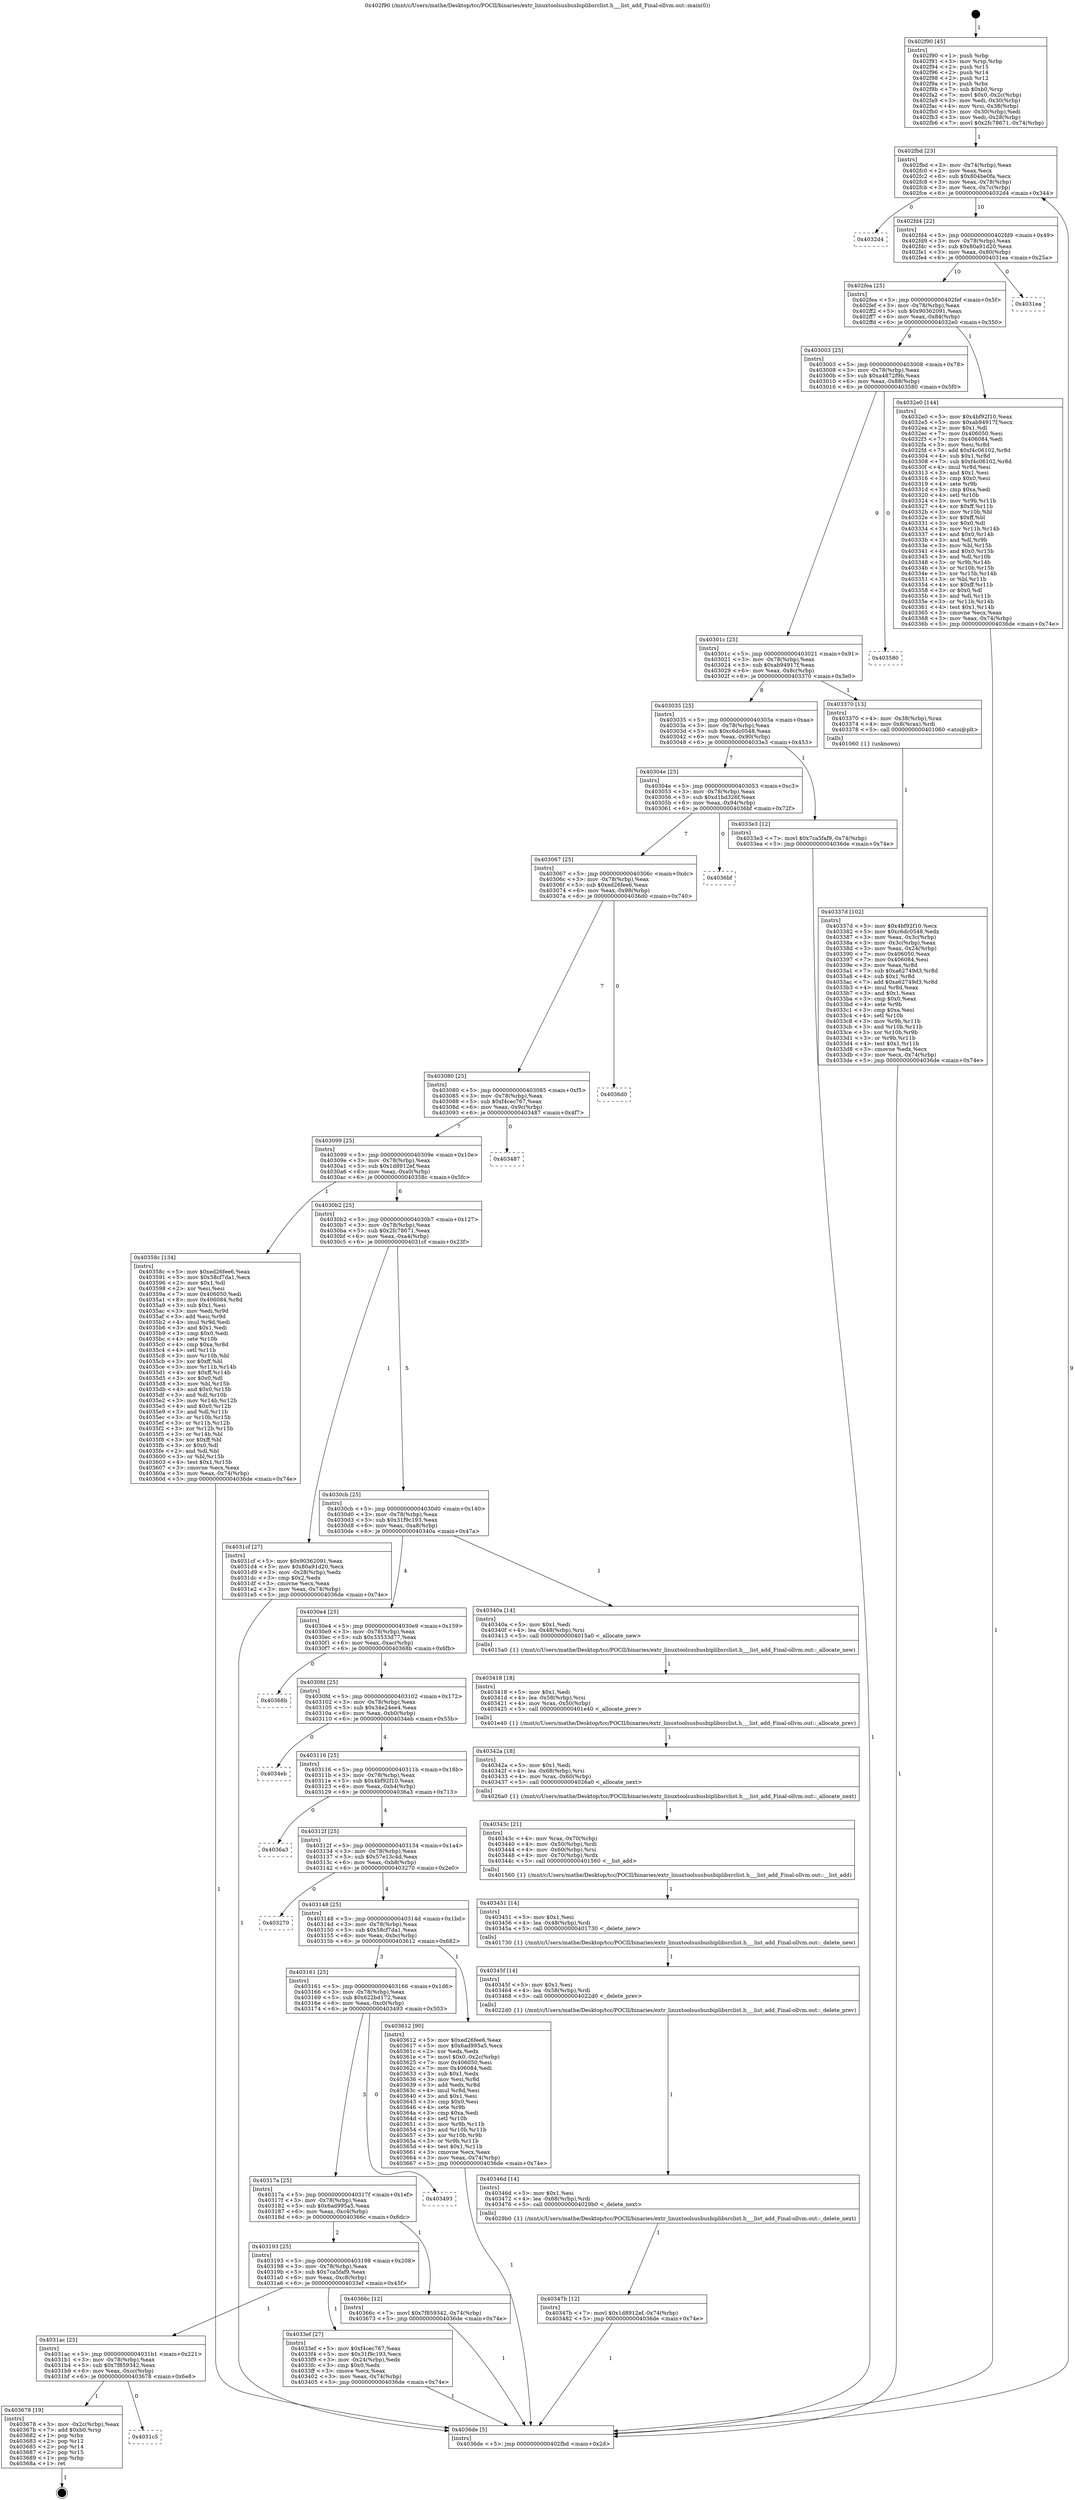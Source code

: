 digraph "0x402f90" {
  label = "0x402f90 (/mnt/c/Users/mathe/Desktop/tcc/POCII/binaries/extr_linuxtoolsusbusbiplibsrclist.h___list_add_Final-ollvm.out::main(0))"
  labelloc = "t"
  node[shape=record]

  Entry [label="",width=0.3,height=0.3,shape=circle,fillcolor=black,style=filled]
  "0x402fbd" [label="{
     0x402fbd [23]\l
     | [instrs]\l
     &nbsp;&nbsp;0x402fbd \<+3\>: mov -0x74(%rbp),%eax\l
     &nbsp;&nbsp;0x402fc0 \<+2\>: mov %eax,%ecx\l
     &nbsp;&nbsp;0x402fc2 \<+6\>: sub $0x804be0fa,%ecx\l
     &nbsp;&nbsp;0x402fc8 \<+3\>: mov %eax,-0x78(%rbp)\l
     &nbsp;&nbsp;0x402fcb \<+3\>: mov %ecx,-0x7c(%rbp)\l
     &nbsp;&nbsp;0x402fce \<+6\>: je 00000000004032d4 \<main+0x344\>\l
  }"]
  "0x4032d4" [label="{
     0x4032d4\l
  }", style=dashed]
  "0x402fd4" [label="{
     0x402fd4 [22]\l
     | [instrs]\l
     &nbsp;&nbsp;0x402fd4 \<+5\>: jmp 0000000000402fd9 \<main+0x49\>\l
     &nbsp;&nbsp;0x402fd9 \<+3\>: mov -0x78(%rbp),%eax\l
     &nbsp;&nbsp;0x402fdc \<+5\>: sub $0x80a91d20,%eax\l
     &nbsp;&nbsp;0x402fe1 \<+3\>: mov %eax,-0x80(%rbp)\l
     &nbsp;&nbsp;0x402fe4 \<+6\>: je 00000000004031ea \<main+0x25a\>\l
  }"]
  Exit [label="",width=0.3,height=0.3,shape=circle,fillcolor=black,style=filled,peripheries=2]
  "0x4031ea" [label="{
     0x4031ea\l
  }", style=dashed]
  "0x402fea" [label="{
     0x402fea [25]\l
     | [instrs]\l
     &nbsp;&nbsp;0x402fea \<+5\>: jmp 0000000000402fef \<main+0x5f\>\l
     &nbsp;&nbsp;0x402fef \<+3\>: mov -0x78(%rbp),%eax\l
     &nbsp;&nbsp;0x402ff2 \<+5\>: sub $0x90362091,%eax\l
     &nbsp;&nbsp;0x402ff7 \<+6\>: mov %eax,-0x84(%rbp)\l
     &nbsp;&nbsp;0x402ffd \<+6\>: je 00000000004032e0 \<main+0x350\>\l
  }"]
  "0x4031c5" [label="{
     0x4031c5\l
  }", style=dashed]
  "0x4032e0" [label="{
     0x4032e0 [144]\l
     | [instrs]\l
     &nbsp;&nbsp;0x4032e0 \<+5\>: mov $0x4bf92f10,%eax\l
     &nbsp;&nbsp;0x4032e5 \<+5\>: mov $0xab94917f,%ecx\l
     &nbsp;&nbsp;0x4032ea \<+2\>: mov $0x1,%dl\l
     &nbsp;&nbsp;0x4032ec \<+7\>: mov 0x406050,%esi\l
     &nbsp;&nbsp;0x4032f3 \<+7\>: mov 0x406084,%edi\l
     &nbsp;&nbsp;0x4032fa \<+3\>: mov %esi,%r8d\l
     &nbsp;&nbsp;0x4032fd \<+7\>: add $0xf4c06102,%r8d\l
     &nbsp;&nbsp;0x403304 \<+4\>: sub $0x1,%r8d\l
     &nbsp;&nbsp;0x403308 \<+7\>: sub $0xf4c06102,%r8d\l
     &nbsp;&nbsp;0x40330f \<+4\>: imul %r8d,%esi\l
     &nbsp;&nbsp;0x403313 \<+3\>: and $0x1,%esi\l
     &nbsp;&nbsp;0x403316 \<+3\>: cmp $0x0,%esi\l
     &nbsp;&nbsp;0x403319 \<+4\>: sete %r9b\l
     &nbsp;&nbsp;0x40331d \<+3\>: cmp $0xa,%edi\l
     &nbsp;&nbsp;0x403320 \<+4\>: setl %r10b\l
     &nbsp;&nbsp;0x403324 \<+3\>: mov %r9b,%r11b\l
     &nbsp;&nbsp;0x403327 \<+4\>: xor $0xff,%r11b\l
     &nbsp;&nbsp;0x40332b \<+3\>: mov %r10b,%bl\l
     &nbsp;&nbsp;0x40332e \<+3\>: xor $0xff,%bl\l
     &nbsp;&nbsp;0x403331 \<+3\>: xor $0x0,%dl\l
     &nbsp;&nbsp;0x403334 \<+3\>: mov %r11b,%r14b\l
     &nbsp;&nbsp;0x403337 \<+4\>: and $0x0,%r14b\l
     &nbsp;&nbsp;0x40333b \<+3\>: and %dl,%r9b\l
     &nbsp;&nbsp;0x40333e \<+3\>: mov %bl,%r15b\l
     &nbsp;&nbsp;0x403341 \<+4\>: and $0x0,%r15b\l
     &nbsp;&nbsp;0x403345 \<+3\>: and %dl,%r10b\l
     &nbsp;&nbsp;0x403348 \<+3\>: or %r9b,%r14b\l
     &nbsp;&nbsp;0x40334b \<+3\>: or %r10b,%r15b\l
     &nbsp;&nbsp;0x40334e \<+3\>: xor %r15b,%r14b\l
     &nbsp;&nbsp;0x403351 \<+3\>: or %bl,%r11b\l
     &nbsp;&nbsp;0x403354 \<+4\>: xor $0xff,%r11b\l
     &nbsp;&nbsp;0x403358 \<+3\>: or $0x0,%dl\l
     &nbsp;&nbsp;0x40335b \<+3\>: and %dl,%r11b\l
     &nbsp;&nbsp;0x40335e \<+3\>: or %r11b,%r14b\l
     &nbsp;&nbsp;0x403361 \<+4\>: test $0x1,%r14b\l
     &nbsp;&nbsp;0x403365 \<+3\>: cmovne %ecx,%eax\l
     &nbsp;&nbsp;0x403368 \<+3\>: mov %eax,-0x74(%rbp)\l
     &nbsp;&nbsp;0x40336b \<+5\>: jmp 00000000004036de \<main+0x74e\>\l
  }"]
  "0x403003" [label="{
     0x403003 [25]\l
     | [instrs]\l
     &nbsp;&nbsp;0x403003 \<+5\>: jmp 0000000000403008 \<main+0x78\>\l
     &nbsp;&nbsp;0x403008 \<+3\>: mov -0x78(%rbp),%eax\l
     &nbsp;&nbsp;0x40300b \<+5\>: sub $0xa4872f9b,%eax\l
     &nbsp;&nbsp;0x403010 \<+6\>: mov %eax,-0x88(%rbp)\l
     &nbsp;&nbsp;0x403016 \<+6\>: je 0000000000403580 \<main+0x5f0\>\l
  }"]
  "0x403678" [label="{
     0x403678 [19]\l
     | [instrs]\l
     &nbsp;&nbsp;0x403678 \<+3\>: mov -0x2c(%rbp),%eax\l
     &nbsp;&nbsp;0x40367b \<+7\>: add $0xb0,%rsp\l
     &nbsp;&nbsp;0x403682 \<+1\>: pop %rbx\l
     &nbsp;&nbsp;0x403683 \<+2\>: pop %r12\l
     &nbsp;&nbsp;0x403685 \<+2\>: pop %r14\l
     &nbsp;&nbsp;0x403687 \<+2\>: pop %r15\l
     &nbsp;&nbsp;0x403689 \<+1\>: pop %rbp\l
     &nbsp;&nbsp;0x40368a \<+1\>: ret\l
  }"]
  "0x403580" [label="{
     0x403580\l
  }", style=dashed]
  "0x40301c" [label="{
     0x40301c [25]\l
     | [instrs]\l
     &nbsp;&nbsp;0x40301c \<+5\>: jmp 0000000000403021 \<main+0x91\>\l
     &nbsp;&nbsp;0x403021 \<+3\>: mov -0x78(%rbp),%eax\l
     &nbsp;&nbsp;0x403024 \<+5\>: sub $0xab94917f,%eax\l
     &nbsp;&nbsp;0x403029 \<+6\>: mov %eax,-0x8c(%rbp)\l
     &nbsp;&nbsp;0x40302f \<+6\>: je 0000000000403370 \<main+0x3e0\>\l
  }"]
  "0x40347b" [label="{
     0x40347b [12]\l
     | [instrs]\l
     &nbsp;&nbsp;0x40347b \<+7\>: movl $0x1d8912ef,-0x74(%rbp)\l
     &nbsp;&nbsp;0x403482 \<+5\>: jmp 00000000004036de \<main+0x74e\>\l
  }"]
  "0x403370" [label="{
     0x403370 [13]\l
     | [instrs]\l
     &nbsp;&nbsp;0x403370 \<+4\>: mov -0x38(%rbp),%rax\l
     &nbsp;&nbsp;0x403374 \<+4\>: mov 0x8(%rax),%rdi\l
     &nbsp;&nbsp;0x403378 \<+5\>: call 0000000000401060 \<atoi@plt\>\l
     | [calls]\l
     &nbsp;&nbsp;0x401060 \{1\} (unknown)\l
  }"]
  "0x403035" [label="{
     0x403035 [25]\l
     | [instrs]\l
     &nbsp;&nbsp;0x403035 \<+5\>: jmp 000000000040303a \<main+0xaa\>\l
     &nbsp;&nbsp;0x40303a \<+3\>: mov -0x78(%rbp),%eax\l
     &nbsp;&nbsp;0x40303d \<+5\>: sub $0xc6dc0548,%eax\l
     &nbsp;&nbsp;0x403042 \<+6\>: mov %eax,-0x90(%rbp)\l
     &nbsp;&nbsp;0x403048 \<+6\>: je 00000000004033e3 \<main+0x453\>\l
  }"]
  "0x40346d" [label="{
     0x40346d [14]\l
     | [instrs]\l
     &nbsp;&nbsp;0x40346d \<+5\>: mov $0x1,%esi\l
     &nbsp;&nbsp;0x403472 \<+4\>: lea -0x68(%rbp),%rdi\l
     &nbsp;&nbsp;0x403476 \<+5\>: call 00000000004029b0 \<_delete_next\>\l
     | [calls]\l
     &nbsp;&nbsp;0x4029b0 \{1\} (/mnt/c/Users/mathe/Desktop/tcc/POCII/binaries/extr_linuxtoolsusbusbiplibsrclist.h___list_add_Final-ollvm.out::_delete_next)\l
  }"]
  "0x4033e3" [label="{
     0x4033e3 [12]\l
     | [instrs]\l
     &nbsp;&nbsp;0x4033e3 \<+7\>: movl $0x7ca5faf9,-0x74(%rbp)\l
     &nbsp;&nbsp;0x4033ea \<+5\>: jmp 00000000004036de \<main+0x74e\>\l
  }"]
  "0x40304e" [label="{
     0x40304e [25]\l
     | [instrs]\l
     &nbsp;&nbsp;0x40304e \<+5\>: jmp 0000000000403053 \<main+0xc3\>\l
     &nbsp;&nbsp;0x403053 \<+3\>: mov -0x78(%rbp),%eax\l
     &nbsp;&nbsp;0x403056 \<+5\>: sub $0xd1bd326f,%eax\l
     &nbsp;&nbsp;0x40305b \<+6\>: mov %eax,-0x94(%rbp)\l
     &nbsp;&nbsp;0x403061 \<+6\>: je 00000000004036bf \<main+0x72f\>\l
  }"]
  "0x40345f" [label="{
     0x40345f [14]\l
     | [instrs]\l
     &nbsp;&nbsp;0x40345f \<+5\>: mov $0x1,%esi\l
     &nbsp;&nbsp;0x403464 \<+4\>: lea -0x58(%rbp),%rdi\l
     &nbsp;&nbsp;0x403468 \<+5\>: call 00000000004022d0 \<_delete_prev\>\l
     | [calls]\l
     &nbsp;&nbsp;0x4022d0 \{1\} (/mnt/c/Users/mathe/Desktop/tcc/POCII/binaries/extr_linuxtoolsusbusbiplibsrclist.h___list_add_Final-ollvm.out::_delete_prev)\l
  }"]
  "0x4036bf" [label="{
     0x4036bf\l
  }", style=dashed]
  "0x403067" [label="{
     0x403067 [25]\l
     | [instrs]\l
     &nbsp;&nbsp;0x403067 \<+5\>: jmp 000000000040306c \<main+0xdc\>\l
     &nbsp;&nbsp;0x40306c \<+3\>: mov -0x78(%rbp),%eax\l
     &nbsp;&nbsp;0x40306f \<+5\>: sub $0xed26fee6,%eax\l
     &nbsp;&nbsp;0x403074 \<+6\>: mov %eax,-0x98(%rbp)\l
     &nbsp;&nbsp;0x40307a \<+6\>: je 00000000004036d0 \<main+0x740\>\l
  }"]
  "0x403451" [label="{
     0x403451 [14]\l
     | [instrs]\l
     &nbsp;&nbsp;0x403451 \<+5\>: mov $0x1,%esi\l
     &nbsp;&nbsp;0x403456 \<+4\>: lea -0x48(%rbp),%rdi\l
     &nbsp;&nbsp;0x40345a \<+5\>: call 0000000000401730 \<_delete_new\>\l
     | [calls]\l
     &nbsp;&nbsp;0x401730 \{1\} (/mnt/c/Users/mathe/Desktop/tcc/POCII/binaries/extr_linuxtoolsusbusbiplibsrclist.h___list_add_Final-ollvm.out::_delete_new)\l
  }"]
  "0x4036d0" [label="{
     0x4036d0\l
  }", style=dashed]
  "0x403080" [label="{
     0x403080 [25]\l
     | [instrs]\l
     &nbsp;&nbsp;0x403080 \<+5\>: jmp 0000000000403085 \<main+0xf5\>\l
     &nbsp;&nbsp;0x403085 \<+3\>: mov -0x78(%rbp),%eax\l
     &nbsp;&nbsp;0x403088 \<+5\>: sub $0xf4cec767,%eax\l
     &nbsp;&nbsp;0x40308d \<+6\>: mov %eax,-0x9c(%rbp)\l
     &nbsp;&nbsp;0x403093 \<+6\>: je 0000000000403487 \<main+0x4f7\>\l
  }"]
  "0x40343c" [label="{
     0x40343c [21]\l
     | [instrs]\l
     &nbsp;&nbsp;0x40343c \<+4\>: mov %rax,-0x70(%rbp)\l
     &nbsp;&nbsp;0x403440 \<+4\>: mov -0x50(%rbp),%rdi\l
     &nbsp;&nbsp;0x403444 \<+4\>: mov -0x60(%rbp),%rsi\l
     &nbsp;&nbsp;0x403448 \<+4\>: mov -0x70(%rbp),%rdx\l
     &nbsp;&nbsp;0x40344c \<+5\>: call 0000000000401560 \<__list_add\>\l
     | [calls]\l
     &nbsp;&nbsp;0x401560 \{1\} (/mnt/c/Users/mathe/Desktop/tcc/POCII/binaries/extr_linuxtoolsusbusbiplibsrclist.h___list_add_Final-ollvm.out::__list_add)\l
  }"]
  "0x403487" [label="{
     0x403487\l
  }", style=dashed]
  "0x403099" [label="{
     0x403099 [25]\l
     | [instrs]\l
     &nbsp;&nbsp;0x403099 \<+5\>: jmp 000000000040309e \<main+0x10e\>\l
     &nbsp;&nbsp;0x40309e \<+3\>: mov -0x78(%rbp),%eax\l
     &nbsp;&nbsp;0x4030a1 \<+5\>: sub $0x1d8912ef,%eax\l
     &nbsp;&nbsp;0x4030a6 \<+6\>: mov %eax,-0xa0(%rbp)\l
     &nbsp;&nbsp;0x4030ac \<+6\>: je 000000000040358c \<main+0x5fc\>\l
  }"]
  "0x40342a" [label="{
     0x40342a [18]\l
     | [instrs]\l
     &nbsp;&nbsp;0x40342a \<+5\>: mov $0x1,%edi\l
     &nbsp;&nbsp;0x40342f \<+4\>: lea -0x68(%rbp),%rsi\l
     &nbsp;&nbsp;0x403433 \<+4\>: mov %rax,-0x60(%rbp)\l
     &nbsp;&nbsp;0x403437 \<+5\>: call 00000000004026a0 \<_allocate_next\>\l
     | [calls]\l
     &nbsp;&nbsp;0x4026a0 \{1\} (/mnt/c/Users/mathe/Desktop/tcc/POCII/binaries/extr_linuxtoolsusbusbiplibsrclist.h___list_add_Final-ollvm.out::_allocate_next)\l
  }"]
  "0x40358c" [label="{
     0x40358c [134]\l
     | [instrs]\l
     &nbsp;&nbsp;0x40358c \<+5\>: mov $0xed26fee6,%eax\l
     &nbsp;&nbsp;0x403591 \<+5\>: mov $0x58cf7da1,%ecx\l
     &nbsp;&nbsp;0x403596 \<+2\>: mov $0x1,%dl\l
     &nbsp;&nbsp;0x403598 \<+2\>: xor %esi,%esi\l
     &nbsp;&nbsp;0x40359a \<+7\>: mov 0x406050,%edi\l
     &nbsp;&nbsp;0x4035a1 \<+8\>: mov 0x406084,%r8d\l
     &nbsp;&nbsp;0x4035a9 \<+3\>: sub $0x1,%esi\l
     &nbsp;&nbsp;0x4035ac \<+3\>: mov %edi,%r9d\l
     &nbsp;&nbsp;0x4035af \<+3\>: add %esi,%r9d\l
     &nbsp;&nbsp;0x4035b2 \<+4\>: imul %r9d,%edi\l
     &nbsp;&nbsp;0x4035b6 \<+3\>: and $0x1,%edi\l
     &nbsp;&nbsp;0x4035b9 \<+3\>: cmp $0x0,%edi\l
     &nbsp;&nbsp;0x4035bc \<+4\>: sete %r10b\l
     &nbsp;&nbsp;0x4035c0 \<+4\>: cmp $0xa,%r8d\l
     &nbsp;&nbsp;0x4035c4 \<+4\>: setl %r11b\l
     &nbsp;&nbsp;0x4035c8 \<+3\>: mov %r10b,%bl\l
     &nbsp;&nbsp;0x4035cb \<+3\>: xor $0xff,%bl\l
     &nbsp;&nbsp;0x4035ce \<+3\>: mov %r11b,%r14b\l
     &nbsp;&nbsp;0x4035d1 \<+4\>: xor $0xff,%r14b\l
     &nbsp;&nbsp;0x4035d5 \<+3\>: xor $0x0,%dl\l
     &nbsp;&nbsp;0x4035d8 \<+3\>: mov %bl,%r15b\l
     &nbsp;&nbsp;0x4035db \<+4\>: and $0x0,%r15b\l
     &nbsp;&nbsp;0x4035df \<+3\>: and %dl,%r10b\l
     &nbsp;&nbsp;0x4035e2 \<+3\>: mov %r14b,%r12b\l
     &nbsp;&nbsp;0x4035e5 \<+4\>: and $0x0,%r12b\l
     &nbsp;&nbsp;0x4035e9 \<+3\>: and %dl,%r11b\l
     &nbsp;&nbsp;0x4035ec \<+3\>: or %r10b,%r15b\l
     &nbsp;&nbsp;0x4035ef \<+3\>: or %r11b,%r12b\l
     &nbsp;&nbsp;0x4035f2 \<+3\>: xor %r12b,%r15b\l
     &nbsp;&nbsp;0x4035f5 \<+3\>: or %r14b,%bl\l
     &nbsp;&nbsp;0x4035f8 \<+3\>: xor $0xff,%bl\l
     &nbsp;&nbsp;0x4035fb \<+3\>: or $0x0,%dl\l
     &nbsp;&nbsp;0x4035fe \<+2\>: and %dl,%bl\l
     &nbsp;&nbsp;0x403600 \<+3\>: or %bl,%r15b\l
     &nbsp;&nbsp;0x403603 \<+4\>: test $0x1,%r15b\l
     &nbsp;&nbsp;0x403607 \<+3\>: cmovne %ecx,%eax\l
     &nbsp;&nbsp;0x40360a \<+3\>: mov %eax,-0x74(%rbp)\l
     &nbsp;&nbsp;0x40360d \<+5\>: jmp 00000000004036de \<main+0x74e\>\l
  }"]
  "0x4030b2" [label="{
     0x4030b2 [25]\l
     | [instrs]\l
     &nbsp;&nbsp;0x4030b2 \<+5\>: jmp 00000000004030b7 \<main+0x127\>\l
     &nbsp;&nbsp;0x4030b7 \<+3\>: mov -0x78(%rbp),%eax\l
     &nbsp;&nbsp;0x4030ba \<+5\>: sub $0x2fc78671,%eax\l
     &nbsp;&nbsp;0x4030bf \<+6\>: mov %eax,-0xa4(%rbp)\l
     &nbsp;&nbsp;0x4030c5 \<+6\>: je 00000000004031cf \<main+0x23f\>\l
  }"]
  "0x403418" [label="{
     0x403418 [18]\l
     | [instrs]\l
     &nbsp;&nbsp;0x403418 \<+5\>: mov $0x1,%edi\l
     &nbsp;&nbsp;0x40341d \<+4\>: lea -0x58(%rbp),%rsi\l
     &nbsp;&nbsp;0x403421 \<+4\>: mov %rax,-0x50(%rbp)\l
     &nbsp;&nbsp;0x403425 \<+5\>: call 0000000000401e40 \<_allocate_prev\>\l
     | [calls]\l
     &nbsp;&nbsp;0x401e40 \{1\} (/mnt/c/Users/mathe/Desktop/tcc/POCII/binaries/extr_linuxtoolsusbusbiplibsrclist.h___list_add_Final-ollvm.out::_allocate_prev)\l
  }"]
  "0x4031cf" [label="{
     0x4031cf [27]\l
     | [instrs]\l
     &nbsp;&nbsp;0x4031cf \<+5\>: mov $0x90362091,%eax\l
     &nbsp;&nbsp;0x4031d4 \<+5\>: mov $0x80a91d20,%ecx\l
     &nbsp;&nbsp;0x4031d9 \<+3\>: mov -0x28(%rbp),%edx\l
     &nbsp;&nbsp;0x4031dc \<+3\>: cmp $0x2,%edx\l
     &nbsp;&nbsp;0x4031df \<+3\>: cmovne %ecx,%eax\l
     &nbsp;&nbsp;0x4031e2 \<+3\>: mov %eax,-0x74(%rbp)\l
     &nbsp;&nbsp;0x4031e5 \<+5\>: jmp 00000000004036de \<main+0x74e\>\l
  }"]
  "0x4030cb" [label="{
     0x4030cb [25]\l
     | [instrs]\l
     &nbsp;&nbsp;0x4030cb \<+5\>: jmp 00000000004030d0 \<main+0x140\>\l
     &nbsp;&nbsp;0x4030d0 \<+3\>: mov -0x78(%rbp),%eax\l
     &nbsp;&nbsp;0x4030d3 \<+5\>: sub $0x31f9c193,%eax\l
     &nbsp;&nbsp;0x4030d8 \<+6\>: mov %eax,-0xa8(%rbp)\l
     &nbsp;&nbsp;0x4030de \<+6\>: je 000000000040340a \<main+0x47a\>\l
  }"]
  "0x4036de" [label="{
     0x4036de [5]\l
     | [instrs]\l
     &nbsp;&nbsp;0x4036de \<+5\>: jmp 0000000000402fbd \<main+0x2d\>\l
  }"]
  "0x402f90" [label="{
     0x402f90 [45]\l
     | [instrs]\l
     &nbsp;&nbsp;0x402f90 \<+1\>: push %rbp\l
     &nbsp;&nbsp;0x402f91 \<+3\>: mov %rsp,%rbp\l
     &nbsp;&nbsp;0x402f94 \<+2\>: push %r15\l
     &nbsp;&nbsp;0x402f96 \<+2\>: push %r14\l
     &nbsp;&nbsp;0x402f98 \<+2\>: push %r12\l
     &nbsp;&nbsp;0x402f9a \<+1\>: push %rbx\l
     &nbsp;&nbsp;0x402f9b \<+7\>: sub $0xb0,%rsp\l
     &nbsp;&nbsp;0x402fa2 \<+7\>: movl $0x0,-0x2c(%rbp)\l
     &nbsp;&nbsp;0x402fa9 \<+3\>: mov %edi,-0x30(%rbp)\l
     &nbsp;&nbsp;0x402fac \<+4\>: mov %rsi,-0x38(%rbp)\l
     &nbsp;&nbsp;0x402fb0 \<+3\>: mov -0x30(%rbp),%edi\l
     &nbsp;&nbsp;0x402fb3 \<+3\>: mov %edi,-0x28(%rbp)\l
     &nbsp;&nbsp;0x402fb6 \<+7\>: movl $0x2fc78671,-0x74(%rbp)\l
  }"]
  "0x40337d" [label="{
     0x40337d [102]\l
     | [instrs]\l
     &nbsp;&nbsp;0x40337d \<+5\>: mov $0x4bf92f10,%ecx\l
     &nbsp;&nbsp;0x403382 \<+5\>: mov $0xc6dc0548,%edx\l
     &nbsp;&nbsp;0x403387 \<+3\>: mov %eax,-0x3c(%rbp)\l
     &nbsp;&nbsp;0x40338a \<+3\>: mov -0x3c(%rbp),%eax\l
     &nbsp;&nbsp;0x40338d \<+3\>: mov %eax,-0x24(%rbp)\l
     &nbsp;&nbsp;0x403390 \<+7\>: mov 0x406050,%eax\l
     &nbsp;&nbsp;0x403397 \<+7\>: mov 0x406084,%esi\l
     &nbsp;&nbsp;0x40339e \<+3\>: mov %eax,%r8d\l
     &nbsp;&nbsp;0x4033a1 \<+7\>: sub $0xa62749d3,%r8d\l
     &nbsp;&nbsp;0x4033a8 \<+4\>: sub $0x1,%r8d\l
     &nbsp;&nbsp;0x4033ac \<+7\>: add $0xa62749d3,%r8d\l
     &nbsp;&nbsp;0x4033b3 \<+4\>: imul %r8d,%eax\l
     &nbsp;&nbsp;0x4033b7 \<+3\>: and $0x1,%eax\l
     &nbsp;&nbsp;0x4033ba \<+3\>: cmp $0x0,%eax\l
     &nbsp;&nbsp;0x4033bd \<+4\>: sete %r9b\l
     &nbsp;&nbsp;0x4033c1 \<+3\>: cmp $0xa,%esi\l
     &nbsp;&nbsp;0x4033c4 \<+4\>: setl %r10b\l
     &nbsp;&nbsp;0x4033c8 \<+3\>: mov %r9b,%r11b\l
     &nbsp;&nbsp;0x4033cb \<+3\>: and %r10b,%r11b\l
     &nbsp;&nbsp;0x4033ce \<+3\>: xor %r10b,%r9b\l
     &nbsp;&nbsp;0x4033d1 \<+3\>: or %r9b,%r11b\l
     &nbsp;&nbsp;0x4033d4 \<+4\>: test $0x1,%r11b\l
     &nbsp;&nbsp;0x4033d8 \<+3\>: cmovne %edx,%ecx\l
     &nbsp;&nbsp;0x4033db \<+3\>: mov %ecx,-0x74(%rbp)\l
     &nbsp;&nbsp;0x4033de \<+5\>: jmp 00000000004036de \<main+0x74e\>\l
  }"]
  "0x4031ac" [label="{
     0x4031ac [25]\l
     | [instrs]\l
     &nbsp;&nbsp;0x4031ac \<+5\>: jmp 00000000004031b1 \<main+0x221\>\l
     &nbsp;&nbsp;0x4031b1 \<+3\>: mov -0x78(%rbp),%eax\l
     &nbsp;&nbsp;0x4031b4 \<+5\>: sub $0x7f859342,%eax\l
     &nbsp;&nbsp;0x4031b9 \<+6\>: mov %eax,-0xcc(%rbp)\l
     &nbsp;&nbsp;0x4031bf \<+6\>: je 0000000000403678 \<main+0x6e8\>\l
  }"]
  "0x40340a" [label="{
     0x40340a [14]\l
     | [instrs]\l
     &nbsp;&nbsp;0x40340a \<+5\>: mov $0x1,%edi\l
     &nbsp;&nbsp;0x40340f \<+4\>: lea -0x48(%rbp),%rsi\l
     &nbsp;&nbsp;0x403413 \<+5\>: call 00000000004015a0 \<_allocate_new\>\l
     | [calls]\l
     &nbsp;&nbsp;0x4015a0 \{1\} (/mnt/c/Users/mathe/Desktop/tcc/POCII/binaries/extr_linuxtoolsusbusbiplibsrclist.h___list_add_Final-ollvm.out::_allocate_new)\l
  }"]
  "0x4030e4" [label="{
     0x4030e4 [25]\l
     | [instrs]\l
     &nbsp;&nbsp;0x4030e4 \<+5\>: jmp 00000000004030e9 \<main+0x159\>\l
     &nbsp;&nbsp;0x4030e9 \<+3\>: mov -0x78(%rbp),%eax\l
     &nbsp;&nbsp;0x4030ec \<+5\>: sub $0x33533d77,%eax\l
     &nbsp;&nbsp;0x4030f1 \<+6\>: mov %eax,-0xac(%rbp)\l
     &nbsp;&nbsp;0x4030f7 \<+6\>: je 000000000040368b \<main+0x6fb\>\l
  }"]
  "0x4033ef" [label="{
     0x4033ef [27]\l
     | [instrs]\l
     &nbsp;&nbsp;0x4033ef \<+5\>: mov $0xf4cec767,%eax\l
     &nbsp;&nbsp;0x4033f4 \<+5\>: mov $0x31f9c193,%ecx\l
     &nbsp;&nbsp;0x4033f9 \<+3\>: mov -0x24(%rbp),%edx\l
     &nbsp;&nbsp;0x4033fc \<+3\>: cmp $0x0,%edx\l
     &nbsp;&nbsp;0x4033ff \<+3\>: cmove %ecx,%eax\l
     &nbsp;&nbsp;0x403402 \<+3\>: mov %eax,-0x74(%rbp)\l
     &nbsp;&nbsp;0x403405 \<+5\>: jmp 00000000004036de \<main+0x74e\>\l
  }"]
  "0x40368b" [label="{
     0x40368b\l
  }", style=dashed]
  "0x4030fd" [label="{
     0x4030fd [25]\l
     | [instrs]\l
     &nbsp;&nbsp;0x4030fd \<+5\>: jmp 0000000000403102 \<main+0x172\>\l
     &nbsp;&nbsp;0x403102 \<+3\>: mov -0x78(%rbp),%eax\l
     &nbsp;&nbsp;0x403105 \<+5\>: sub $0x34e24ee4,%eax\l
     &nbsp;&nbsp;0x40310a \<+6\>: mov %eax,-0xb0(%rbp)\l
     &nbsp;&nbsp;0x403110 \<+6\>: je 00000000004034eb \<main+0x55b\>\l
  }"]
  "0x403193" [label="{
     0x403193 [25]\l
     | [instrs]\l
     &nbsp;&nbsp;0x403193 \<+5\>: jmp 0000000000403198 \<main+0x208\>\l
     &nbsp;&nbsp;0x403198 \<+3\>: mov -0x78(%rbp),%eax\l
     &nbsp;&nbsp;0x40319b \<+5\>: sub $0x7ca5faf9,%eax\l
     &nbsp;&nbsp;0x4031a0 \<+6\>: mov %eax,-0xc8(%rbp)\l
     &nbsp;&nbsp;0x4031a6 \<+6\>: je 00000000004033ef \<main+0x45f\>\l
  }"]
  "0x4034eb" [label="{
     0x4034eb\l
  }", style=dashed]
  "0x403116" [label="{
     0x403116 [25]\l
     | [instrs]\l
     &nbsp;&nbsp;0x403116 \<+5\>: jmp 000000000040311b \<main+0x18b\>\l
     &nbsp;&nbsp;0x40311b \<+3\>: mov -0x78(%rbp),%eax\l
     &nbsp;&nbsp;0x40311e \<+5\>: sub $0x4bf92f10,%eax\l
     &nbsp;&nbsp;0x403123 \<+6\>: mov %eax,-0xb4(%rbp)\l
     &nbsp;&nbsp;0x403129 \<+6\>: je 00000000004036a3 \<main+0x713\>\l
  }"]
  "0x40366c" [label="{
     0x40366c [12]\l
     | [instrs]\l
     &nbsp;&nbsp;0x40366c \<+7\>: movl $0x7f859342,-0x74(%rbp)\l
     &nbsp;&nbsp;0x403673 \<+5\>: jmp 00000000004036de \<main+0x74e\>\l
  }"]
  "0x4036a3" [label="{
     0x4036a3\l
  }", style=dashed]
  "0x40312f" [label="{
     0x40312f [25]\l
     | [instrs]\l
     &nbsp;&nbsp;0x40312f \<+5\>: jmp 0000000000403134 \<main+0x1a4\>\l
     &nbsp;&nbsp;0x403134 \<+3\>: mov -0x78(%rbp),%eax\l
     &nbsp;&nbsp;0x403137 \<+5\>: sub $0x57e13c4d,%eax\l
     &nbsp;&nbsp;0x40313c \<+6\>: mov %eax,-0xb8(%rbp)\l
     &nbsp;&nbsp;0x403142 \<+6\>: je 0000000000403270 \<main+0x2e0\>\l
  }"]
  "0x40317a" [label="{
     0x40317a [25]\l
     | [instrs]\l
     &nbsp;&nbsp;0x40317a \<+5\>: jmp 000000000040317f \<main+0x1ef\>\l
     &nbsp;&nbsp;0x40317f \<+3\>: mov -0x78(%rbp),%eax\l
     &nbsp;&nbsp;0x403182 \<+5\>: sub $0x6ad995a5,%eax\l
     &nbsp;&nbsp;0x403187 \<+6\>: mov %eax,-0xc4(%rbp)\l
     &nbsp;&nbsp;0x40318d \<+6\>: je 000000000040366c \<main+0x6dc\>\l
  }"]
  "0x403270" [label="{
     0x403270\l
  }", style=dashed]
  "0x403148" [label="{
     0x403148 [25]\l
     | [instrs]\l
     &nbsp;&nbsp;0x403148 \<+5\>: jmp 000000000040314d \<main+0x1bd\>\l
     &nbsp;&nbsp;0x40314d \<+3\>: mov -0x78(%rbp),%eax\l
     &nbsp;&nbsp;0x403150 \<+5\>: sub $0x58cf7da1,%eax\l
     &nbsp;&nbsp;0x403155 \<+6\>: mov %eax,-0xbc(%rbp)\l
     &nbsp;&nbsp;0x40315b \<+6\>: je 0000000000403612 \<main+0x682\>\l
  }"]
  "0x403493" [label="{
     0x403493\l
  }", style=dashed]
  "0x403612" [label="{
     0x403612 [90]\l
     | [instrs]\l
     &nbsp;&nbsp;0x403612 \<+5\>: mov $0xed26fee6,%eax\l
     &nbsp;&nbsp;0x403617 \<+5\>: mov $0x6ad995a5,%ecx\l
     &nbsp;&nbsp;0x40361c \<+2\>: xor %edx,%edx\l
     &nbsp;&nbsp;0x40361e \<+7\>: movl $0x0,-0x2c(%rbp)\l
     &nbsp;&nbsp;0x403625 \<+7\>: mov 0x406050,%esi\l
     &nbsp;&nbsp;0x40362c \<+7\>: mov 0x406084,%edi\l
     &nbsp;&nbsp;0x403633 \<+3\>: sub $0x1,%edx\l
     &nbsp;&nbsp;0x403636 \<+3\>: mov %esi,%r8d\l
     &nbsp;&nbsp;0x403639 \<+3\>: add %edx,%r8d\l
     &nbsp;&nbsp;0x40363c \<+4\>: imul %r8d,%esi\l
     &nbsp;&nbsp;0x403640 \<+3\>: and $0x1,%esi\l
     &nbsp;&nbsp;0x403643 \<+3\>: cmp $0x0,%esi\l
     &nbsp;&nbsp;0x403646 \<+4\>: sete %r9b\l
     &nbsp;&nbsp;0x40364a \<+3\>: cmp $0xa,%edi\l
     &nbsp;&nbsp;0x40364d \<+4\>: setl %r10b\l
     &nbsp;&nbsp;0x403651 \<+3\>: mov %r9b,%r11b\l
     &nbsp;&nbsp;0x403654 \<+3\>: and %r10b,%r11b\l
     &nbsp;&nbsp;0x403657 \<+3\>: xor %r10b,%r9b\l
     &nbsp;&nbsp;0x40365a \<+3\>: or %r9b,%r11b\l
     &nbsp;&nbsp;0x40365d \<+4\>: test $0x1,%r11b\l
     &nbsp;&nbsp;0x403661 \<+3\>: cmovne %ecx,%eax\l
     &nbsp;&nbsp;0x403664 \<+3\>: mov %eax,-0x74(%rbp)\l
     &nbsp;&nbsp;0x403667 \<+5\>: jmp 00000000004036de \<main+0x74e\>\l
  }"]
  "0x403161" [label="{
     0x403161 [25]\l
     | [instrs]\l
     &nbsp;&nbsp;0x403161 \<+5\>: jmp 0000000000403166 \<main+0x1d6\>\l
     &nbsp;&nbsp;0x403166 \<+3\>: mov -0x78(%rbp),%eax\l
     &nbsp;&nbsp;0x403169 \<+5\>: sub $0x622bd172,%eax\l
     &nbsp;&nbsp;0x40316e \<+6\>: mov %eax,-0xc0(%rbp)\l
     &nbsp;&nbsp;0x403174 \<+6\>: je 0000000000403493 \<main+0x503\>\l
  }"]
  Entry -> "0x402f90" [label=" 1"]
  "0x402fbd" -> "0x4032d4" [label=" 0"]
  "0x402fbd" -> "0x402fd4" [label=" 10"]
  "0x403678" -> Exit [label=" 1"]
  "0x402fd4" -> "0x4031ea" [label=" 0"]
  "0x402fd4" -> "0x402fea" [label=" 10"]
  "0x4031ac" -> "0x4031c5" [label=" 0"]
  "0x402fea" -> "0x4032e0" [label=" 1"]
  "0x402fea" -> "0x403003" [label=" 9"]
  "0x4031ac" -> "0x403678" [label=" 1"]
  "0x403003" -> "0x403580" [label=" 0"]
  "0x403003" -> "0x40301c" [label=" 9"]
  "0x40366c" -> "0x4036de" [label=" 1"]
  "0x40301c" -> "0x403370" [label=" 1"]
  "0x40301c" -> "0x403035" [label=" 8"]
  "0x403612" -> "0x4036de" [label=" 1"]
  "0x403035" -> "0x4033e3" [label=" 1"]
  "0x403035" -> "0x40304e" [label=" 7"]
  "0x40358c" -> "0x4036de" [label=" 1"]
  "0x40304e" -> "0x4036bf" [label=" 0"]
  "0x40304e" -> "0x403067" [label=" 7"]
  "0x40347b" -> "0x4036de" [label=" 1"]
  "0x403067" -> "0x4036d0" [label=" 0"]
  "0x403067" -> "0x403080" [label=" 7"]
  "0x40346d" -> "0x40347b" [label=" 1"]
  "0x403080" -> "0x403487" [label=" 0"]
  "0x403080" -> "0x403099" [label=" 7"]
  "0x40345f" -> "0x40346d" [label=" 1"]
  "0x403099" -> "0x40358c" [label=" 1"]
  "0x403099" -> "0x4030b2" [label=" 6"]
  "0x403451" -> "0x40345f" [label=" 1"]
  "0x4030b2" -> "0x4031cf" [label=" 1"]
  "0x4030b2" -> "0x4030cb" [label=" 5"]
  "0x4031cf" -> "0x4036de" [label=" 1"]
  "0x402f90" -> "0x402fbd" [label=" 1"]
  "0x4036de" -> "0x402fbd" [label=" 9"]
  "0x4032e0" -> "0x4036de" [label=" 1"]
  "0x403370" -> "0x40337d" [label=" 1"]
  "0x40337d" -> "0x4036de" [label=" 1"]
  "0x4033e3" -> "0x4036de" [label=" 1"]
  "0x40343c" -> "0x403451" [label=" 1"]
  "0x4030cb" -> "0x40340a" [label=" 1"]
  "0x4030cb" -> "0x4030e4" [label=" 4"]
  "0x40342a" -> "0x40343c" [label=" 1"]
  "0x4030e4" -> "0x40368b" [label=" 0"]
  "0x4030e4" -> "0x4030fd" [label=" 4"]
  "0x403418" -> "0x40342a" [label=" 1"]
  "0x4030fd" -> "0x4034eb" [label=" 0"]
  "0x4030fd" -> "0x403116" [label=" 4"]
  "0x4033ef" -> "0x4036de" [label=" 1"]
  "0x403116" -> "0x4036a3" [label=" 0"]
  "0x403116" -> "0x40312f" [label=" 4"]
  "0x403193" -> "0x4031ac" [label=" 1"]
  "0x40312f" -> "0x403270" [label=" 0"]
  "0x40312f" -> "0x403148" [label=" 4"]
  "0x40340a" -> "0x403418" [label=" 1"]
  "0x403148" -> "0x403612" [label=" 1"]
  "0x403148" -> "0x403161" [label=" 3"]
  "0x40317a" -> "0x403193" [label=" 2"]
  "0x403161" -> "0x403493" [label=" 0"]
  "0x403161" -> "0x40317a" [label=" 3"]
  "0x403193" -> "0x4033ef" [label=" 1"]
  "0x40317a" -> "0x40366c" [label=" 1"]
}
